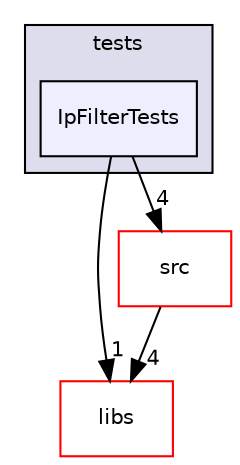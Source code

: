 digraph "hw2_ip_filter/tests/IpFilterTests" {
  compound=true
  node [ fontsize="10", fontname="Helvetica"];
  edge [ labelfontsize="10", labelfontname="Helvetica"];
  subgraph clusterdir_eadbcd6a500d535fb23b4e475d81697b {
    graph [ bgcolor="#ddddee", pencolor="black", label="tests" fontname="Helvetica", fontsize="10", URL="dir_eadbcd6a500d535fb23b4e475d81697b.html"]
  dir_8ffd8c641738fc7d093cc811deffdffe [shape=box, label="IpFilterTests", style="filled", fillcolor="#eeeeff", pencolor="black", URL="dir_8ffd8c641738fc7d093cc811deffdffe.html"];
  }
  dir_6719ab1f1f7655efc2fa43f7eb574fd1 [shape=box label="libs" fillcolor="white" style="filled" color="red" URL="dir_6719ab1f1f7655efc2fa43f7eb574fd1.html"];
  dir_c6ade7757b3f9f32d06f3c22a64259fd [shape=box label="src" fillcolor="white" style="filled" color="red" URL="dir_c6ade7757b3f9f32d06f3c22a64259fd.html"];
  dir_8ffd8c641738fc7d093cc811deffdffe->dir_6719ab1f1f7655efc2fa43f7eb574fd1 [headlabel="1", labeldistance=1.5 headhref="dir_000020_000027.html"];
  dir_8ffd8c641738fc7d093cc811deffdffe->dir_c6ade7757b3f9f32d06f3c22a64259fd [headlabel="4", labeldistance=1.5 headhref="dir_000020_000013.html"];
  dir_c6ade7757b3f9f32d06f3c22a64259fd->dir_6719ab1f1f7655efc2fa43f7eb574fd1 [headlabel="4", labeldistance=1.5 headhref="dir_000013_000027.html"];
}
